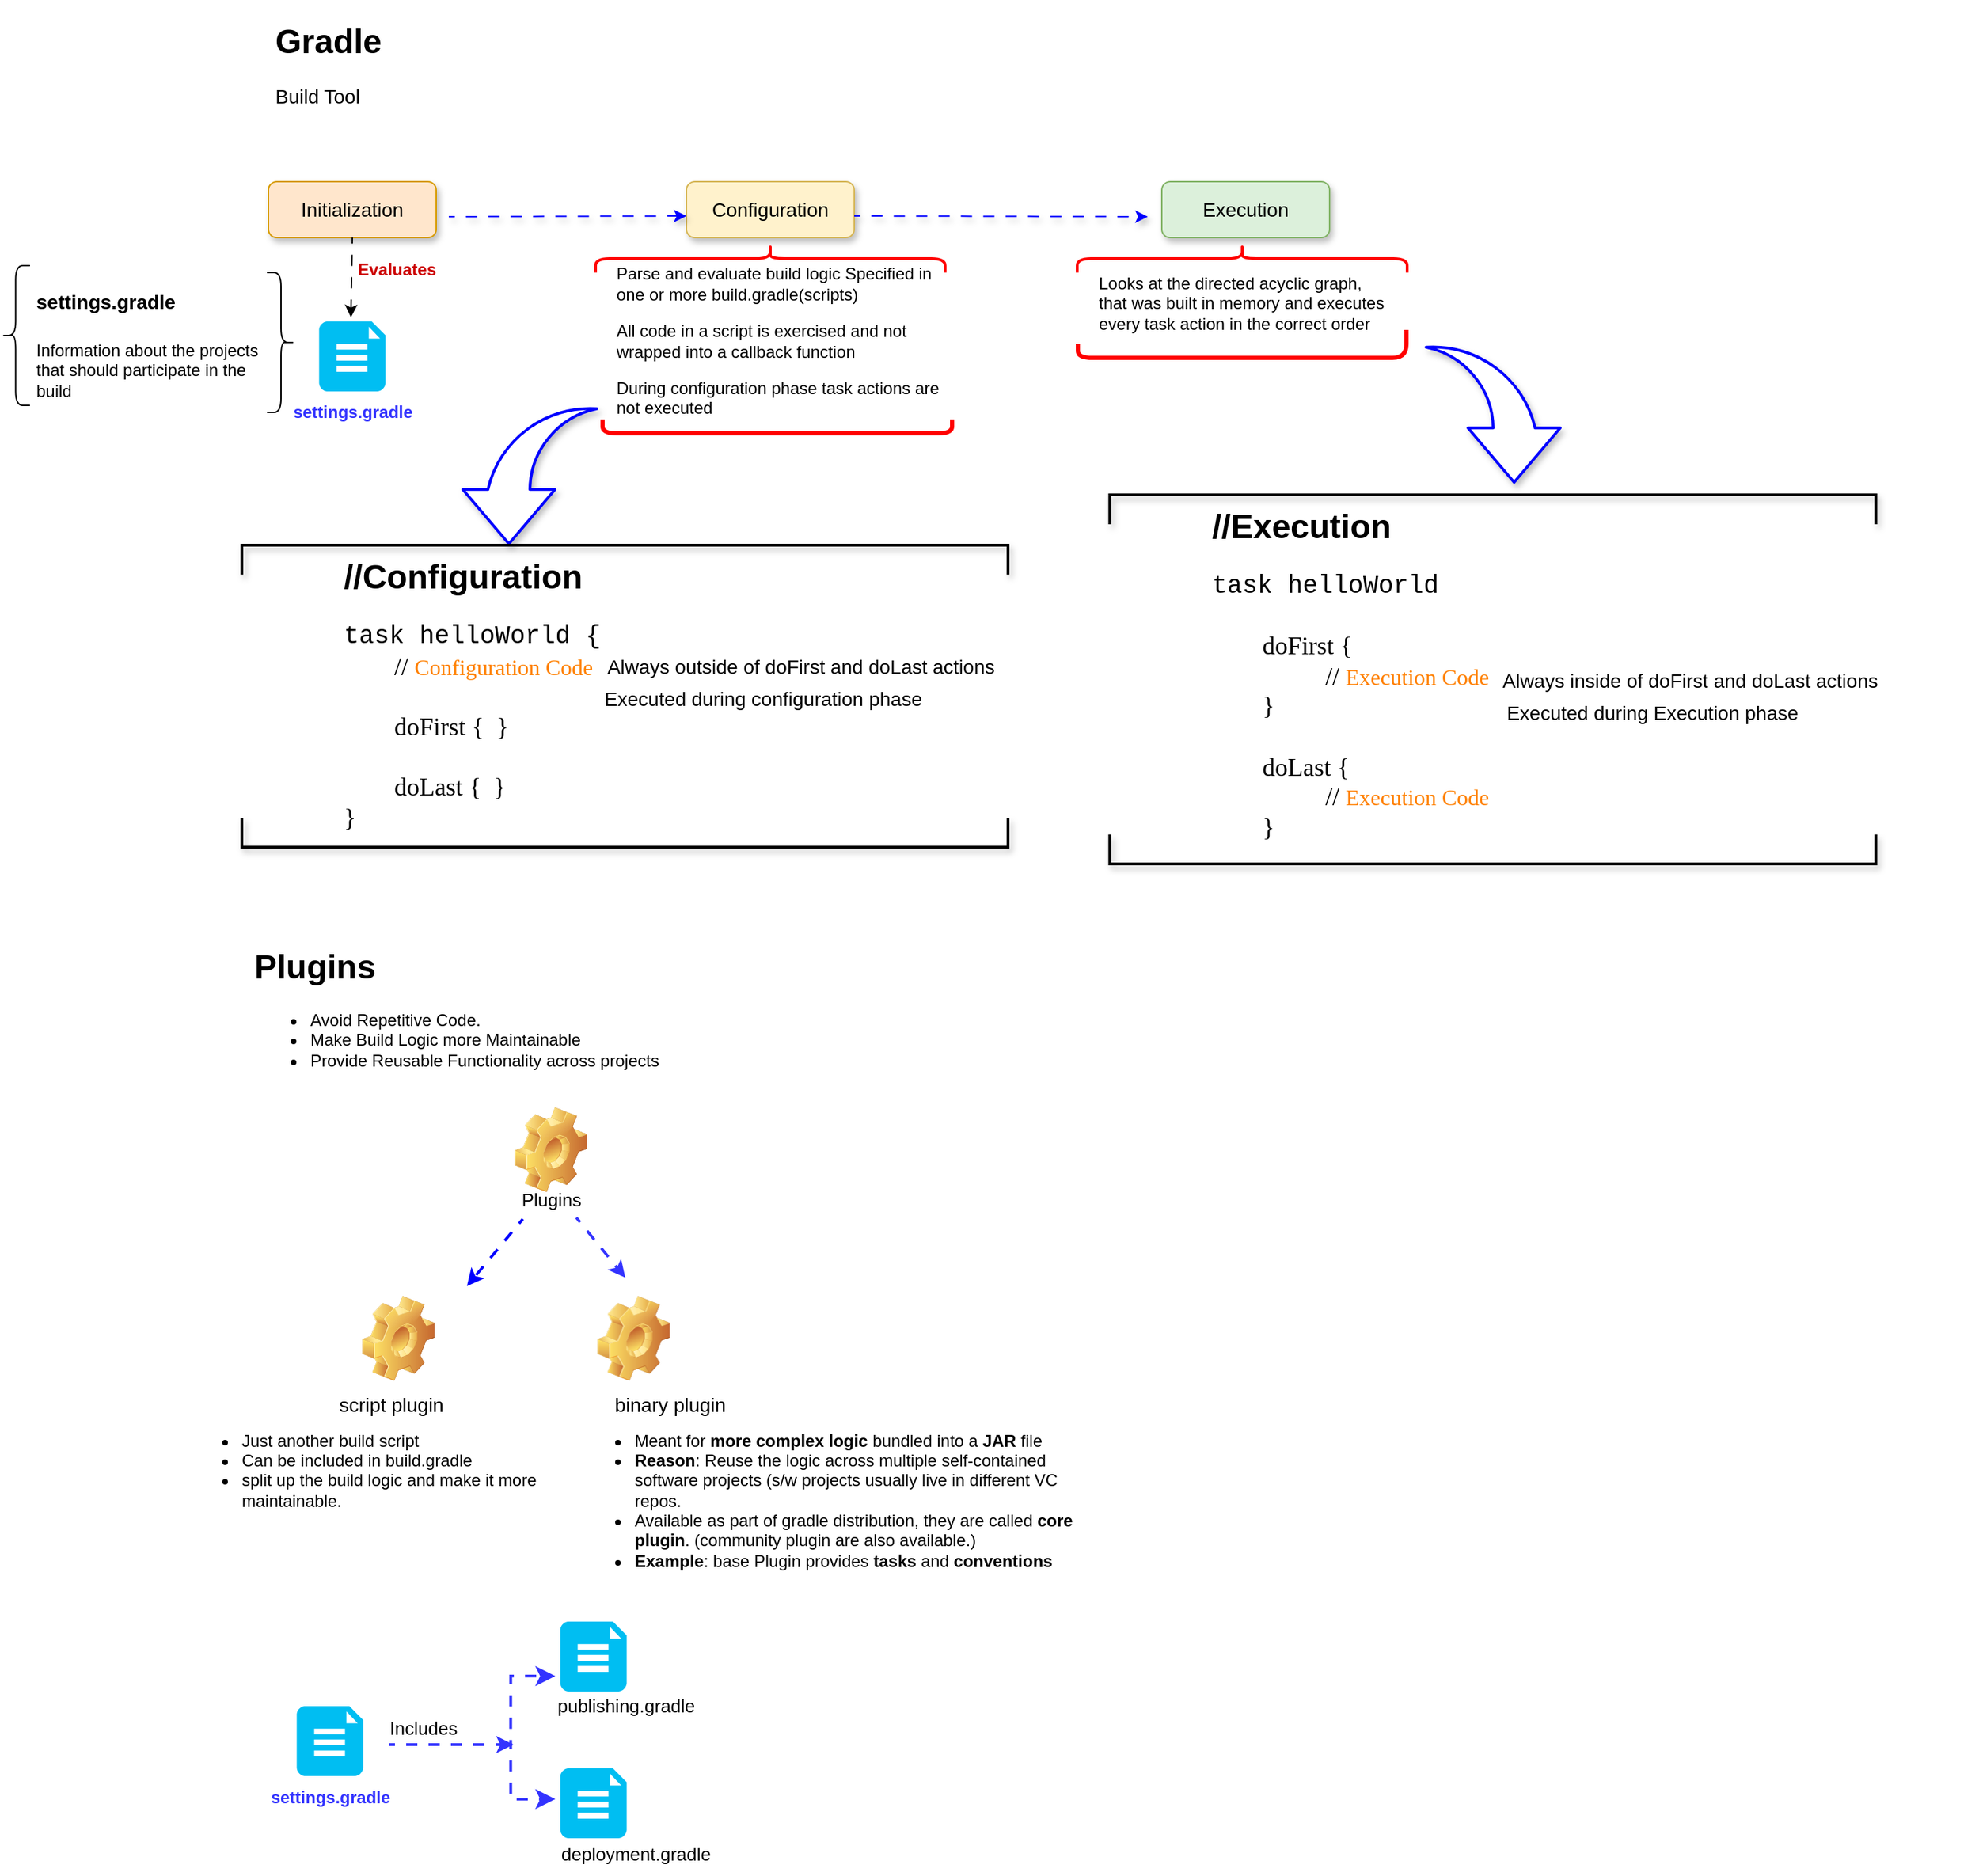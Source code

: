 <mxfile version="24.0.1" type="github">
  <diagram name="Page-1" id="EmSuqY1EnR1Zb_yJjHWw">
    <mxGraphModel dx="1622" dy="1150" grid="0" gridSize="10" guides="1" tooltips="1" connect="1" arrows="1" fold="1" page="0" pageScale="1" pageWidth="827" pageHeight="1169" math="0" shadow="0">
      <root>
        <mxCell id="0" />
        <mxCell id="1" parent="0" />
        <mxCell id="-mhaUfNHZkOBHvGr7sNf-1" value="&lt;font style=&quot;font-size: 14px;&quot;&gt;Initialization&lt;/font&gt;" style="rounded=1;whiteSpace=wrap;html=1;fillStyle=auto;fillColor=#ffe6cc;strokeColor=#d79b00;shadow=1;perimeterSpacing=0;" parent="1" vertex="1">
          <mxGeometry x="41" y="120" width="120" height="40" as="geometry" />
        </mxCell>
        <mxCell id="-mhaUfNHZkOBHvGr7sNf-3" value="&lt;font style=&quot;font-size: 14px;&quot;&gt;Configuration&lt;/font&gt;" style="rounded=1;whiteSpace=wrap;html=1;fillStyle=auto;fillColor=#fff2cc;strokeColor=#d6b656;shadow=1;" parent="1" vertex="1">
          <mxGeometry x="340" y="120" width="120" height="40" as="geometry" />
        </mxCell>
        <mxCell id="-mhaUfNHZkOBHvGr7sNf-4" value="&lt;font style=&quot;font-size: 14px;&quot;&gt;Execution&lt;/font&gt;" style="rounded=1;whiteSpace=wrap;html=1;fillStyle=auto;fillColor=#DCF0DB;strokeColor=#82b366;shadow=1;" parent="1" vertex="1">
          <mxGeometry x="680" y="120" width="120" height="40" as="geometry" />
        </mxCell>
        <mxCell id="-mhaUfNHZkOBHvGr7sNf-5" value="" style="endArrow=classic;html=1;rounded=0;shadow=1;flowAnimation=1;strokeColor=#0000FF;fontStyle=1" parent="1" edge="1">
          <mxGeometry width="50" height="50" relative="1" as="geometry">
            <mxPoint x="170" y="145" as="sourcePoint" />
            <mxPoint x="340" y="144.5" as="targetPoint" />
          </mxGeometry>
        </mxCell>
        <mxCell id="-mhaUfNHZkOBHvGr7sNf-6" value="" style="endArrow=classic;html=1;rounded=0;flowAnimation=1;shadow=1;textShadow=1;strokeColor=#0000FF;" parent="1" edge="1">
          <mxGeometry width="50" height="50" relative="1" as="geometry">
            <mxPoint x="460" y="144.5" as="sourcePoint" />
            <mxPoint x="670" y="145" as="targetPoint" />
          </mxGeometry>
        </mxCell>
        <mxCell id="-mhaUfNHZkOBHvGr7sNf-8" value="&lt;h1&gt;Gradle&lt;/h1&gt;&lt;p&gt;&lt;font style=&quot;font-size: 14px;&quot;&gt;Build Tool&lt;/font&gt;&lt;/p&gt;" style="text;html=1;spacing=5;spacingTop=-20;whiteSpace=wrap;overflow=hidden;rounded=0;" parent="1" vertex="1">
          <mxGeometry x="41" width="160" height="80" as="geometry" />
        </mxCell>
        <mxCell id="-mhaUfNHZkOBHvGr7sNf-10" value="" style="endArrow=classic;html=1;rounded=0;flowAnimation=1;exitX=0.5;exitY=1;exitDx=0;exitDy=0;" parent="1" source="-mhaUfNHZkOBHvGr7sNf-1" edge="1">
          <mxGeometry width="50" height="50" relative="1" as="geometry">
            <mxPoint x="200" y="167" as="sourcePoint" />
            <mxPoint x="100" y="217" as="targetPoint" />
          </mxGeometry>
        </mxCell>
        <mxCell id="-mhaUfNHZkOBHvGr7sNf-11" value="" style="verticalLabelPosition=bottom;html=1;verticalAlign=top;align=center;strokeColor=none;fillColor=#00BEF2;shape=mxgraph.azure.file_2;pointerEvents=1;" parent="1" vertex="1">
          <mxGeometry x="77.25" y="220" width="47.5" height="50" as="geometry" />
        </mxCell>
        <mxCell id="-mhaUfNHZkOBHvGr7sNf-12" value="&lt;b style=&quot;&quot;&gt;&lt;font color=&quot;#cc0000&quot;&gt;Evaluates&lt;/font&gt;&lt;/b&gt;" style="text;html=1;align=center;verticalAlign=middle;whiteSpace=wrap;rounded=0;" parent="1" vertex="1">
          <mxGeometry x="103" y="173" width="60" height="20" as="geometry" />
        </mxCell>
        <mxCell id="-mhaUfNHZkOBHvGr7sNf-13" value="&lt;span style=&quot;color: rgb(51, 51, 255); text-wrap: wrap;&quot;&gt;&lt;b&gt;settings.gradle&lt;/b&gt;&lt;/span&gt;" style="text;html=1;align=center;verticalAlign=middle;resizable=0;points=[];autosize=1;strokeColor=none;fillColor=none;" parent="1" vertex="1">
          <mxGeometry x="46" y="270" width="110" height="30" as="geometry" />
        </mxCell>
        <mxCell id="-mhaUfNHZkOBHvGr7sNf-28" value="&lt;p style=&quot;text-align: left;&quot;&gt;Parse and evaluate build logic Specified in one or more build.gradle(scripts)&lt;/p&gt;&lt;p style=&quot;text-align: left;&quot;&gt;All code in a script is exercised and not wrapped into a callback function&lt;/p&gt;&lt;p style=&quot;text-align: left;&quot;&gt;During configuration phase task actions are not executed&lt;/p&gt;" style="text;html=1;align=center;verticalAlign=middle;whiteSpace=wrap;rounded=0;" parent="1" vertex="1">
          <mxGeometry x="289" y="183" width="250" height="102" as="geometry" />
        </mxCell>
        <mxCell id="-mhaUfNHZkOBHvGr7sNf-32" value="" style="group" parent="1" vertex="1" connectable="0">
          <mxGeometry x="-150" y="180" width="210" height="105" as="geometry" />
        </mxCell>
        <mxCell id="-mhaUfNHZkOBHvGr7sNf-15" value="" style="shape=curlyBracket;whiteSpace=wrap;html=1;rounded=1;flipH=1;labelPosition=right;verticalLabelPosition=middle;align=left;verticalAlign=middle;" parent="-mhaUfNHZkOBHvGr7sNf-32" vertex="1">
          <mxGeometry x="190" y="5" width="20" height="100" as="geometry" />
        </mxCell>
        <mxCell id="-mhaUfNHZkOBHvGr7sNf-16" value="" style="shape=curlyBracket;whiteSpace=wrap;html=1;rounded=1;labelPosition=left;verticalLabelPosition=middle;align=right;verticalAlign=middle;" parent="-mhaUfNHZkOBHvGr7sNf-32" vertex="1">
          <mxGeometry width="20.42" height="100" as="geometry" />
        </mxCell>
        <mxCell id="-mhaUfNHZkOBHvGr7sNf-18" value="&lt;h1&gt;&lt;font style=&quot;font-size: 14px;&quot;&gt;settings.gradle&lt;/font&gt;&lt;/h1&gt;&lt;p&gt;Information about the projects that should participate in the build&lt;/p&gt;" style="text;html=1;spacing=5;spacingTop=-20;whiteSpace=wrap;overflow=hidden;rounded=0;" parent="-mhaUfNHZkOBHvGr7sNf-32" vertex="1">
          <mxGeometry x="20.425" y="3" width="179.705" height="97.778" as="geometry" />
        </mxCell>
        <mxCell id="-mhaUfNHZkOBHvGr7sNf-33" value="" style="shape=curlyBracket;whiteSpace=wrap;html=1;rounded=1;flipH=1;labelPosition=right;verticalLabelPosition=middle;align=left;verticalAlign=middle;rotation=-90;strokeWidth=2;strokeColor=#FF0000;" parent="1" vertex="1">
          <mxGeometry x="390" y="50" width="20" height="250" as="geometry" />
        </mxCell>
        <mxCell id="-mhaUfNHZkOBHvGr7sNf-35" value="" style="endArrow=none;html=1;rounded=1;labelBorderColor=default;fontColor=#FF0000;strokeColor=#FF0000;flowAnimation=0;curved=0;strokeWidth=3;" parent="1" edge="1">
          <mxGeometry width="50" height="50" relative="1" as="geometry">
            <mxPoint x="280" y="290" as="sourcePoint" />
            <mxPoint x="530" y="290" as="targetPoint" />
            <Array as="points">
              <mxPoint x="280" y="300" />
              <mxPoint x="530" y="300" />
            </Array>
          </mxGeometry>
        </mxCell>
        <mxCell id="-mhaUfNHZkOBHvGr7sNf-36" value="&lt;p style=&quot;text-align: left;&quot;&gt;Looks at the directed acyclic graph, that was built in memory and executes every task action in the correct order&lt;/p&gt;&lt;p style=&quot;text-align: left;&quot;&gt;&lt;br&gt;&lt;/p&gt;" style="text;html=1;align=center;verticalAlign=middle;whiteSpace=wrap;rounded=0;" parent="1" vertex="1">
          <mxGeometry x="633.5" y="183" width="211" height="73" as="geometry" />
        </mxCell>
        <mxCell id="-mhaUfNHZkOBHvGr7sNf-37" value="" style="shape=curlyBracket;whiteSpace=wrap;html=1;rounded=1;flipH=1;labelPosition=right;verticalLabelPosition=middle;align=left;verticalAlign=middle;rotation=-90;strokeWidth=2;strokeColor=#FF0000;" parent="1" vertex="1">
          <mxGeometry x="727.5" y="57" width="20" height="236" as="geometry" />
        </mxCell>
        <mxCell id="-mhaUfNHZkOBHvGr7sNf-38" value="" style="endArrow=none;html=1;rounded=1;labelBorderColor=default;fontColor=#FF0000;strokeColor=#FF0000;flowAnimation=0;curved=0;strokeWidth=3;" parent="1" edge="1">
          <mxGeometry width="50" height="50" relative="1" as="geometry">
            <mxPoint x="620" y="236" as="sourcePoint" />
            <mxPoint x="855" y="226" as="targetPoint" />
            <Array as="points">
              <mxPoint x="620" y="246" />
              <mxPoint x="855" y="246" />
            </Array>
          </mxGeometry>
        </mxCell>
        <mxCell id="-mhaUfNHZkOBHvGr7sNf-40" value="" style="shape=mxgraph.arrows.jump-in_arrow_2;html=1;verticalLabelPosition=bottom;verticalAlign=top;strokeWidth=2;strokeColor=#0000FF;fixDash=0;shadow=1;textShadow=1;" parent="1" vertex="1">
          <mxGeometry x="180" y="280" width="96" height="99" as="geometry" />
        </mxCell>
        <mxCell id="-mhaUfNHZkOBHvGr7sNf-42" value="&lt;h1&gt;//Configuration&amp;nbsp;&lt;/h1&gt;&lt;div style=&quot;font-size: 18px;&quot;&gt;&lt;font face=&quot;Courier New&quot; style=&quot;font-size: 18px;&quot;&gt;task helloWorld {&lt;/font&gt;&lt;/div&gt;&lt;div style=&quot;&quot;&gt;&lt;font face=&quot;QgnmnIAiz-PSKT1NuUQ2&quot; style=&quot;font-size: 18px;&quot;&gt;&lt;span style=&quot;white-space: pre;&quot;&gt;&#x9;&lt;/span&gt;// &lt;/font&gt;&lt;font face=&quot;QgnmnIAiz-PSKT1NuUQ2&quot; style=&quot;&quot;&gt;&lt;font color=&quot;#ff8000&quot; style=&quot;font-size: 16px;&quot;&gt;Configuration Code&lt;/font&gt;&lt;br&gt;&lt;/font&gt;&lt;/div&gt;&lt;div style=&quot;font-size: 18px;&quot;&gt;&lt;font face=&quot;QgnmnIAiz-PSKT1NuUQ2&quot; style=&quot;font-size: 18px;&quot;&gt;&lt;br&gt;&lt;/font&gt;&lt;/div&gt;&lt;div style=&quot;font-size: 18px;&quot;&gt;&lt;font face=&quot;QgnmnIAiz-PSKT1NuUQ2&quot; style=&quot;font-size: 18px;&quot;&gt;&lt;span style=&quot;white-space: pre;&quot;&gt;&#x9;&lt;/span&gt;doFirst {&amp;nbsp;&amp;nbsp;&lt;span style=&quot;background-color: initial;&quot;&gt;}&lt;/span&gt;&lt;/font&gt;&lt;/div&gt;&lt;div style=&quot;font-size: 18px;&quot;&gt;&lt;font face=&quot;QgnmnIAiz-PSKT1NuUQ2&quot; style=&quot;font-size: 18px;&quot;&gt;&amp;nbsp;&lt;/font&gt;&lt;/div&gt;&lt;div style=&quot;font-size: 18px;&quot;&gt;&lt;font face=&quot;QgnmnIAiz-PSKT1NuUQ2&quot; style=&quot;font-size: 18px;&quot;&gt;&lt;span style=&quot;white-space: pre;&quot;&gt;&#x9;&lt;/span&gt;doLast {&amp;nbsp;&amp;nbsp;&lt;span style=&quot;background-color: initial;&quot;&gt;}&lt;/span&gt;&lt;/font&gt;&lt;/div&gt;&lt;div style=&quot;font-size: 18px;&quot;&gt;&lt;font face=&quot;QgnmnIAiz-PSKT1NuUQ2&quot; style=&quot;font-size: 18px;&quot;&gt;}&lt;/font&gt;&lt;/div&gt;" style="text;html=1;spacing=5;spacingTop=-20;whiteSpace=wrap;overflow=hidden;rounded=0;" parent="1" vertex="1">
          <mxGeometry x="90" y="383" width="552.75" height="240" as="geometry" />
        </mxCell>
        <mxCell id="-mhaUfNHZkOBHvGr7sNf-45" value="&lt;font style=&quot;font-size: 14px;&quot;&gt;Always outside of doFirst and doLast actions&lt;/font&gt;" style="text;html=1;align=center;verticalAlign=middle;whiteSpace=wrap;rounded=0;" parent="1" vertex="1">
          <mxGeometry x="271.75" y="452" width="300" height="30" as="geometry" />
        </mxCell>
        <mxCell id="-mhaUfNHZkOBHvGr7sNf-46" value="&lt;font style=&quot;font-size: 14px;&quot;&gt;Executed during configuration phase&lt;/font&gt;" style="text;html=1;align=center;verticalAlign=middle;whiteSpace=wrap;rounded=0;" parent="1" vertex="1">
          <mxGeometry x="268.25" y="475" width="253.5" height="30" as="geometry" />
        </mxCell>
        <mxCell id="-mhaUfNHZkOBHvGr7sNf-49" value="" style="shape=partialRectangle;whiteSpace=wrap;html=1;bottom=1;right=1;left=1;top=0;fillColor=none;routingCenterX=-0.5;rotation=-180;shadow=1;textShadow=1;perimeterSpacing=0;strokeWidth=2;enumerate=0;" parent="1" vertex="1">
          <mxGeometry x="22" y="380" width="548" height="20" as="geometry" />
        </mxCell>
        <mxCell id="-mhaUfNHZkOBHvGr7sNf-50" value="" style="shape=partialRectangle;whiteSpace=wrap;html=1;bottom=1;right=1;left=1;top=0;fillColor=none;routingCenterX=-0.5;rotation=0;shadow=1;textShadow=1;perimeterSpacing=0;strokeWidth=2;enumerate=0;" parent="1" vertex="1">
          <mxGeometry x="22" y="576" width="548" height="20" as="geometry" />
        </mxCell>
        <mxCell id="-mhaUfNHZkOBHvGr7sNf-51" value="&lt;h1&gt;//Execution&amp;nbsp;&lt;/h1&gt;&lt;div style=&quot;font-size: 18px;&quot;&gt;&lt;font face=&quot;Courier New&quot; style=&quot;font-size: 18px;&quot;&gt;task helloWorld&amp;nbsp;&lt;/font&gt;&lt;/div&gt;&lt;div style=&quot;font-size: 18px;&quot;&gt;&lt;font face=&quot;QgnmnIAiz-PSKT1NuUQ2&quot; style=&quot;font-size: 18px;&quot;&gt;&lt;br&gt;&lt;/font&gt;&lt;/div&gt;&lt;div style=&quot;font-size: 18px;&quot;&gt;&lt;font face=&quot;QgnmnIAiz-PSKT1NuUQ2&quot; style=&quot;font-size: 18px;&quot;&gt;&lt;span style=&quot;white-space: pre;&quot;&gt;&#x9;&lt;/span&gt;doFirst {&lt;/font&gt;&lt;/div&gt;&lt;div style=&quot;font-size: 18px;&quot;&gt;&lt;font face=&quot;QgnmnIAiz-PSKT1NuUQ2&quot; style=&quot;font-size: 18px;&quot;&gt;&lt;span style=&quot;white-space: pre;&quot;&gt;&#x9;&lt;/span&gt;&lt;span style=&quot;white-space: pre;&quot;&gt;&#x9;&lt;/span&gt;&amp;nbsp;&amp;nbsp;&lt;/font&gt;&lt;font style=&quot;background-color: initial;&quot; face=&quot;QgnmnIAiz-PSKT1NuUQ2&quot;&gt;//&amp;nbsp;&lt;/font&gt;&lt;font style=&quot;background-color: initial; font-size: 12px;&quot; face=&quot;QgnmnIAiz-PSKT1NuUQ2&quot;&gt;&lt;font style=&quot;font-size: 16px;&quot; color=&quot;#ff8000&quot;&gt;Execution Code&lt;/font&gt;&lt;/font&gt;&lt;/div&gt;&lt;div style=&quot;font-size: 18px;&quot;&gt;&lt;span style=&quot;background-color: initial; font-family: QgnmnIAiz-PSKT1NuUQ2; white-space: pre;&quot;&gt;&#x9;&lt;/span&gt;&lt;span style=&quot;background-color: initial; font-family: QgnmnIAiz-PSKT1NuUQ2;&quot;&gt;}&lt;/span&gt;&lt;/div&gt;&lt;div style=&quot;font-size: 18px;&quot;&gt;&lt;/div&gt;&lt;div style=&quot;font-size: 18px;&quot;&gt;&lt;/div&gt;&lt;div style=&quot;font-size: 18px;&quot;&gt;&lt;/div&gt;&lt;div style=&quot;font-size: 18px;&quot;&gt;&lt;font face=&quot;QgnmnIAiz-PSKT1NuUQ2&quot; style=&quot;font-size: 18px;&quot;&gt;&amp;nbsp;&lt;span style=&quot;white-space: pre;&quot;&gt;&#x9;&lt;/span&gt;&lt;/font&gt;&lt;/div&gt;&lt;div style=&quot;font-size: 18px;&quot;&gt;&lt;span style=&quot;font-family: QgnmnIAiz-PSKT1NuUQ2; background-color: initial;&quot;&gt;&lt;span style=&quot;white-space: pre;&quot;&gt;&#x9;&lt;/span&gt;doLast {&lt;/span&gt;&lt;/div&gt;&lt;div style=&quot;font-size: 18px;&quot;&gt;&lt;font face=&quot;QgnmnIAiz-PSKT1NuUQ2&quot;&gt;&lt;span style=&quot;white-space: pre;&quot;&gt;&#x9;&lt;/span&gt;&lt;span style=&quot;white-space: pre;&quot;&gt;&#x9;&lt;/span&gt;&amp;nbsp;&amp;nbsp;&lt;/font&gt;&lt;font style=&quot;background-color: initial;&quot; face=&quot;QgnmnIAiz-PSKT1NuUQ2&quot;&gt;//&amp;nbsp;&lt;/font&gt;&lt;font style=&quot;background-color: initial; font-size: 12px;&quot; face=&quot;QgnmnIAiz-PSKT1NuUQ2&quot;&gt;&lt;font style=&quot;font-size: 16px;&quot; color=&quot;#ff8000&quot;&gt;Execution Code&lt;/font&gt;&lt;/font&gt;&lt;/div&gt;&lt;div style=&quot;font-size: 18px;&quot;&gt;&lt;span style=&quot;background-color: initial; font-family: QgnmnIAiz-PSKT1NuUQ2; white-space: pre;&quot;&gt;&#x9;&lt;/span&gt;&lt;span style=&quot;background-color: initial; font-family: QgnmnIAiz-PSKT1NuUQ2;&quot;&gt;}&lt;/span&gt;&lt;/div&gt;&lt;div style=&quot;font-size: 18px;&quot;&gt;&lt;br&gt;&lt;/div&gt;&lt;div style=&quot;font-size: 18px;&quot;&gt;&lt;font face=&quot;QgnmnIAiz-PSKT1NuUQ2&quot; style=&quot;font-size: 18px;&quot;&gt;}&lt;/font&gt;&lt;/div&gt;" style="text;html=1;spacing=5;spacingTop=-20;whiteSpace=wrap;overflow=hidden;rounded=0;" parent="1" vertex="1">
          <mxGeometry x="710.75" y="347" width="552.75" height="258" as="geometry" />
        </mxCell>
        <mxCell id="-mhaUfNHZkOBHvGr7sNf-52" value="&lt;font style=&quot;font-size: 14px;&quot;&gt;Always inside of doFirst and doLast actions&lt;/font&gt;" style="text;html=1;align=center;verticalAlign=middle;whiteSpace=wrap;rounded=0;" parent="1" vertex="1">
          <mxGeometry x="907.5" y="462" width="300" height="30" as="geometry" />
        </mxCell>
        <mxCell id="-mhaUfNHZkOBHvGr7sNf-53" value="&lt;font style=&quot;font-size: 14px;&quot;&gt;Executed during Execution phase&lt;/font&gt;" style="text;html=1;align=center;verticalAlign=middle;whiteSpace=wrap;rounded=0;" parent="1" vertex="1">
          <mxGeometry x="904" y="485" width="253.5" height="30" as="geometry" />
        </mxCell>
        <mxCell id="-mhaUfNHZkOBHvGr7sNf-54" value="" style="shape=partialRectangle;whiteSpace=wrap;html=1;bottom=1;right=1;left=1;top=0;fillColor=none;routingCenterX=-0.5;rotation=-180;shadow=1;textShadow=1;perimeterSpacing=0;strokeWidth=2;enumerate=0;" parent="1" vertex="1">
          <mxGeometry x="642.75" y="344" width="548" height="20" as="geometry" />
        </mxCell>
        <mxCell id="-mhaUfNHZkOBHvGr7sNf-55" value="" style="shape=partialRectangle;whiteSpace=wrap;html=1;bottom=1;right=1;left=1;top=0;fillColor=none;routingCenterX=-0.5;rotation=0;shadow=1;textShadow=1;perimeterSpacing=0;strokeWidth=2;enumerate=0;" parent="1" vertex="1">
          <mxGeometry x="642.75" y="588" width="548" height="20" as="geometry" />
        </mxCell>
        <mxCell id="-mhaUfNHZkOBHvGr7sNf-56" value="" style="shape=mxgraph.arrows.jump-in_arrow_1;html=1;verticalLabelPosition=bottom;verticalAlign=top;strokeWidth=2;strokeColor=#0000FF;shadow=1;textShadow=1;" parent="1" vertex="1">
          <mxGeometry x="869" y="236" width="96" height="99" as="geometry" />
        </mxCell>
        <mxCell id="qm34nDd9KGedp8nE5YLr-1" value="&lt;h1&gt;Plugins&lt;/h1&gt;&lt;p&gt;&lt;/p&gt;&lt;ul&gt;&lt;li&gt;Avoid Repetitive Code.&lt;/li&gt;&lt;li&gt;Make Build Logic more Maintainable&lt;/li&gt;&lt;li&gt;Provide Reusable Functionality across projects&lt;/li&gt;&lt;/ul&gt;&lt;p&gt;&lt;/p&gt;&lt;p&gt;&lt;br&gt;&lt;/p&gt;" style="text;html=1;spacing=5;spacingTop=-20;whiteSpace=wrap;overflow=hidden;rounded=0;" vertex="1" parent="1">
          <mxGeometry x="26" y="662" width="304" height="120" as="geometry" />
        </mxCell>
        <mxCell id="qm34nDd9KGedp8nE5YLr-2" value="" style="shape=image;html=1;verticalLabelPosition=bottom;verticalAlign=top;imageAspect=1;aspect=fixed;image=img/clipart/Gear_128x128.png" vertex="1" parent="1">
          <mxGeometry x="217" y="782" width="52" height="61" as="geometry" />
        </mxCell>
        <mxCell id="qm34nDd9KGedp8nE5YLr-3" value="&lt;font style=&quot;font-size: 13px;&quot;&gt;Plugins&lt;/font&gt;" style="text;html=1;align=center;verticalAlign=middle;resizable=0;points=[];autosize=1;strokeColor=none;fillColor=none;" vertex="1" parent="1">
          <mxGeometry x="212.5" y="834" width="61" height="28" as="geometry" />
        </mxCell>
        <mxCell id="qm34nDd9KGedp8nE5YLr-4" value="" style="endArrow=classic;html=1;rounded=0;flowAnimation=1;strokeColor=#0000FF;strokeWidth=2;" edge="1" parent="1">
          <mxGeometry width="50" height="50" relative="1" as="geometry">
            <mxPoint x="223" y="862" as="sourcePoint" />
            <mxPoint x="183" y="910" as="targetPoint" />
          </mxGeometry>
        </mxCell>
        <mxCell id="qm34nDd9KGedp8nE5YLr-5" value="" style="endArrow=classic;html=1;rounded=0;flowAnimation=1;strokeWidth=2;strokeColor=#3333FF;" edge="1" parent="1">
          <mxGeometry width="50" height="50" relative="1" as="geometry">
            <mxPoint x="261.25" y="861" as="sourcePoint" />
            <mxPoint x="296.25" y="904" as="targetPoint" />
          </mxGeometry>
        </mxCell>
        <mxCell id="qm34nDd9KGedp8nE5YLr-6" value="" style="shape=image;html=1;verticalLabelPosition=bottom;verticalAlign=top;imageAspect=1;aspect=fixed;image=img/clipart/Gear_128x128.png" vertex="1" parent="1">
          <mxGeometry x="108" y="917" width="52" height="61" as="geometry" />
        </mxCell>
        <mxCell id="qm34nDd9KGedp8nE5YLr-7" value="" style="shape=image;html=1;verticalLabelPosition=bottom;verticalAlign=top;imageAspect=1;aspect=fixed;image=img/clipart/Gear_128x128.png" vertex="1" parent="1">
          <mxGeometry x="276.25" y="917" width="52" height="61" as="geometry" />
        </mxCell>
        <mxCell id="qm34nDd9KGedp8nE5YLr-11" value="&lt;font style=&quot;font-size: 14px;&quot;&gt;script plugin&lt;/font&gt;" style="text;html=1;align=center;verticalAlign=middle;whiteSpace=wrap;rounded=0;" vertex="1" parent="1">
          <mxGeometry x="90" y="980" width="78" height="30" as="geometry" />
        </mxCell>
        <mxCell id="qm34nDd9KGedp8nE5YLr-12" value="&lt;font style=&quot;font-size: 14px;&quot;&gt;binary plugin&lt;/font&gt;" style="text;html=1;align=center;verticalAlign=middle;whiteSpace=wrap;rounded=0;" vertex="1" parent="1">
          <mxGeometry x="272.25" y="980" width="113" height="30" as="geometry" />
        </mxCell>
        <mxCell id="qm34nDd9KGedp8nE5YLr-25" value="&lt;ul&gt;&lt;li&gt;&lt;span style=&quot;background-color: initial;&quot;&gt;Just another build script&lt;/span&gt;&lt;/li&gt;&lt;li&gt;&lt;span style=&quot;background-color: initial;&quot;&gt;Can be included in build.gradle&lt;/span&gt;&lt;/li&gt;&lt;li&gt;&lt;span style=&quot;background-color: initial;&quot;&gt;split up the build logic and make it more maintainable.&amp;nbsp;&lt;/span&gt;&lt;/li&gt;&lt;/ul&gt;" style="text;strokeColor=none;fillColor=none;html=1;whiteSpace=wrap;verticalAlign=middle;overflow=hidden;" vertex="1" parent="1">
          <mxGeometry x="-20" y="999" width="259" height="80" as="geometry" />
        </mxCell>
        <mxCell id="qm34nDd9KGedp8nE5YLr-26" value="&lt;ul&gt;&lt;li&gt;Meant for &lt;b&gt;more complex logic&lt;/b&gt; bundled into a &lt;b&gt;JAR&lt;/b&gt; file&lt;/li&gt;&lt;li&gt;&lt;b&gt;Reason&lt;/b&gt;: Reuse the logic across multiple self-contained software projects (s/w projects usually live in different VC repos.&lt;/li&gt;&lt;li&gt;Available as part of gradle distribution, they are called &lt;b&gt;core plugin&lt;/b&gt;. (community plugin are also available.)&lt;/li&gt;&lt;li&gt;&lt;b&gt;Example&lt;/b&gt;: base Plugin provides &lt;b&gt;tasks&lt;/b&gt; and &lt;b&gt;conventions&lt;/b&gt;&lt;/li&gt;&lt;/ul&gt;" style="text;strokeColor=none;fillColor=none;html=1;whiteSpace=wrap;verticalAlign=middle;overflow=hidden;" vertex="1" parent="1">
          <mxGeometry x="261.25" y="999" width="361.75" height="118" as="geometry" />
        </mxCell>
        <mxCell id="qm34nDd9KGedp8nE5YLr-28" value="" style="group" vertex="1" connectable="0" parent="1">
          <mxGeometry x="30" y="1150" width="304.25" height="181" as="geometry" />
        </mxCell>
        <mxCell id="qm34nDd9KGedp8nE5YLr-13" value="" style="verticalLabelPosition=bottom;html=1;verticalAlign=top;align=center;strokeColor=none;fillColor=#00BEF2;shape=mxgraph.azure.file_2;pointerEvents=1;" vertex="1" parent="qm34nDd9KGedp8nE5YLr-28">
          <mxGeometry x="31.25" y="60.5" width="47.5" height="50" as="geometry" />
        </mxCell>
        <mxCell id="qm34nDd9KGedp8nE5YLr-14" value="&lt;span style=&quot;color: rgb(51, 51, 255); text-wrap: wrap;&quot;&gt;&lt;b&gt;settings.gradle&lt;/b&gt;&lt;/span&gt;" style="text;html=1;align=center;verticalAlign=middle;resizable=0;points=[];autosize=1;strokeColor=none;fillColor=none;" vertex="1" parent="qm34nDd9KGedp8nE5YLr-28">
          <mxGeometry y="110.5" width="110" height="30" as="geometry" />
        </mxCell>
        <mxCell id="qm34nDd9KGedp8nE5YLr-16" value="" style="endArrow=classic;html=1;rounded=0;flowAnimation=1;strokeWidth=2;strokeColor=#3333FF;" edge="1" parent="qm34nDd9KGedp8nE5YLr-28">
          <mxGeometry width="50" height="50" relative="1" as="geometry">
            <mxPoint x="97.25" y="88" as="sourcePoint" />
            <mxPoint x="186.25" y="88" as="targetPoint" />
          </mxGeometry>
        </mxCell>
        <mxCell id="qm34nDd9KGedp8nE5YLr-17" value="" style="edgeStyle=segmentEdgeStyle;endArrow=classic;html=1;curved=0;rounded=0;endSize=8;startSize=8;flowAnimation=1;strokeWidth=2;strokeColor=#3333FF;" edge="1" parent="qm34nDd9KGedp8nE5YLr-28">
          <mxGeometry width="50" height="50" relative="1" as="geometry">
            <mxPoint x="184.25" y="89" as="sourcePoint" />
            <mxPoint x="216.25" y="39" as="targetPoint" />
            <Array as="points">
              <mxPoint x="184.25" y="89" />
              <mxPoint x="184.25" y="39" />
            </Array>
          </mxGeometry>
        </mxCell>
        <mxCell id="qm34nDd9KGedp8nE5YLr-18" value="" style="edgeStyle=segmentEdgeStyle;endArrow=classic;html=1;curved=0;rounded=0;endSize=8;startSize=8;flowAnimation=1;strokeWidth=2;strokeColor=#3333FF;" edge="1" parent="qm34nDd9KGedp8nE5YLr-28">
          <mxGeometry width="50" height="50" relative="1" as="geometry">
            <mxPoint x="184.25" y="87" as="sourcePoint" />
            <mxPoint x="216.25" y="127" as="targetPoint" />
            <Array as="points">
              <mxPoint x="184.25" y="127" />
            </Array>
          </mxGeometry>
        </mxCell>
        <mxCell id="qm34nDd9KGedp8nE5YLr-20" value="&lt;font style=&quot;font-size: 13px;&quot;&gt;Includes&lt;/font&gt;" style="text;html=1;align=center;verticalAlign=middle;whiteSpace=wrap;rounded=0;" vertex="1" parent="qm34nDd9KGedp8nE5YLr-28">
          <mxGeometry x="92.25" y="61" width="60" height="30" as="geometry" />
        </mxCell>
        <mxCell id="qm34nDd9KGedp8nE5YLr-21" value="" style="verticalLabelPosition=bottom;html=1;verticalAlign=top;align=center;strokeColor=none;fillColor=#00BEF2;shape=mxgraph.azure.file_2;pointerEvents=1;" vertex="1" parent="qm34nDd9KGedp8nE5YLr-28">
          <mxGeometry x="219.75" width="47.5" height="50" as="geometry" />
        </mxCell>
        <mxCell id="qm34nDd9KGedp8nE5YLr-22" value="" style="verticalLabelPosition=bottom;html=1;verticalAlign=top;align=center;strokeColor=none;fillColor=#00BEF2;shape=mxgraph.azure.file_2;pointerEvents=1;" vertex="1" parent="qm34nDd9KGedp8nE5YLr-28">
          <mxGeometry x="219.75" y="105" width="47.5" height="50" as="geometry" />
        </mxCell>
        <mxCell id="qm34nDd9KGedp8nE5YLr-23" value="&lt;font style=&quot;font-size: 13px;&quot;&gt;publishing.gradle&lt;/font&gt;" style="text;html=1;align=center;verticalAlign=middle;whiteSpace=wrap;rounded=0;" vertex="1" parent="qm34nDd9KGedp8nE5YLr-28">
          <mxGeometry x="237.25" y="45" width="60" height="30" as="geometry" />
        </mxCell>
        <mxCell id="qm34nDd9KGedp8nE5YLr-24" value="&lt;font style=&quot;font-size: 13px;&quot;&gt;deployment.gradle&lt;/font&gt;" style="text;html=1;align=center;verticalAlign=middle;whiteSpace=wrap;rounded=0;" vertex="1" parent="qm34nDd9KGedp8nE5YLr-28">
          <mxGeometry x="244.25" y="151" width="60" height="30" as="geometry" />
        </mxCell>
      </root>
    </mxGraphModel>
  </diagram>
</mxfile>
